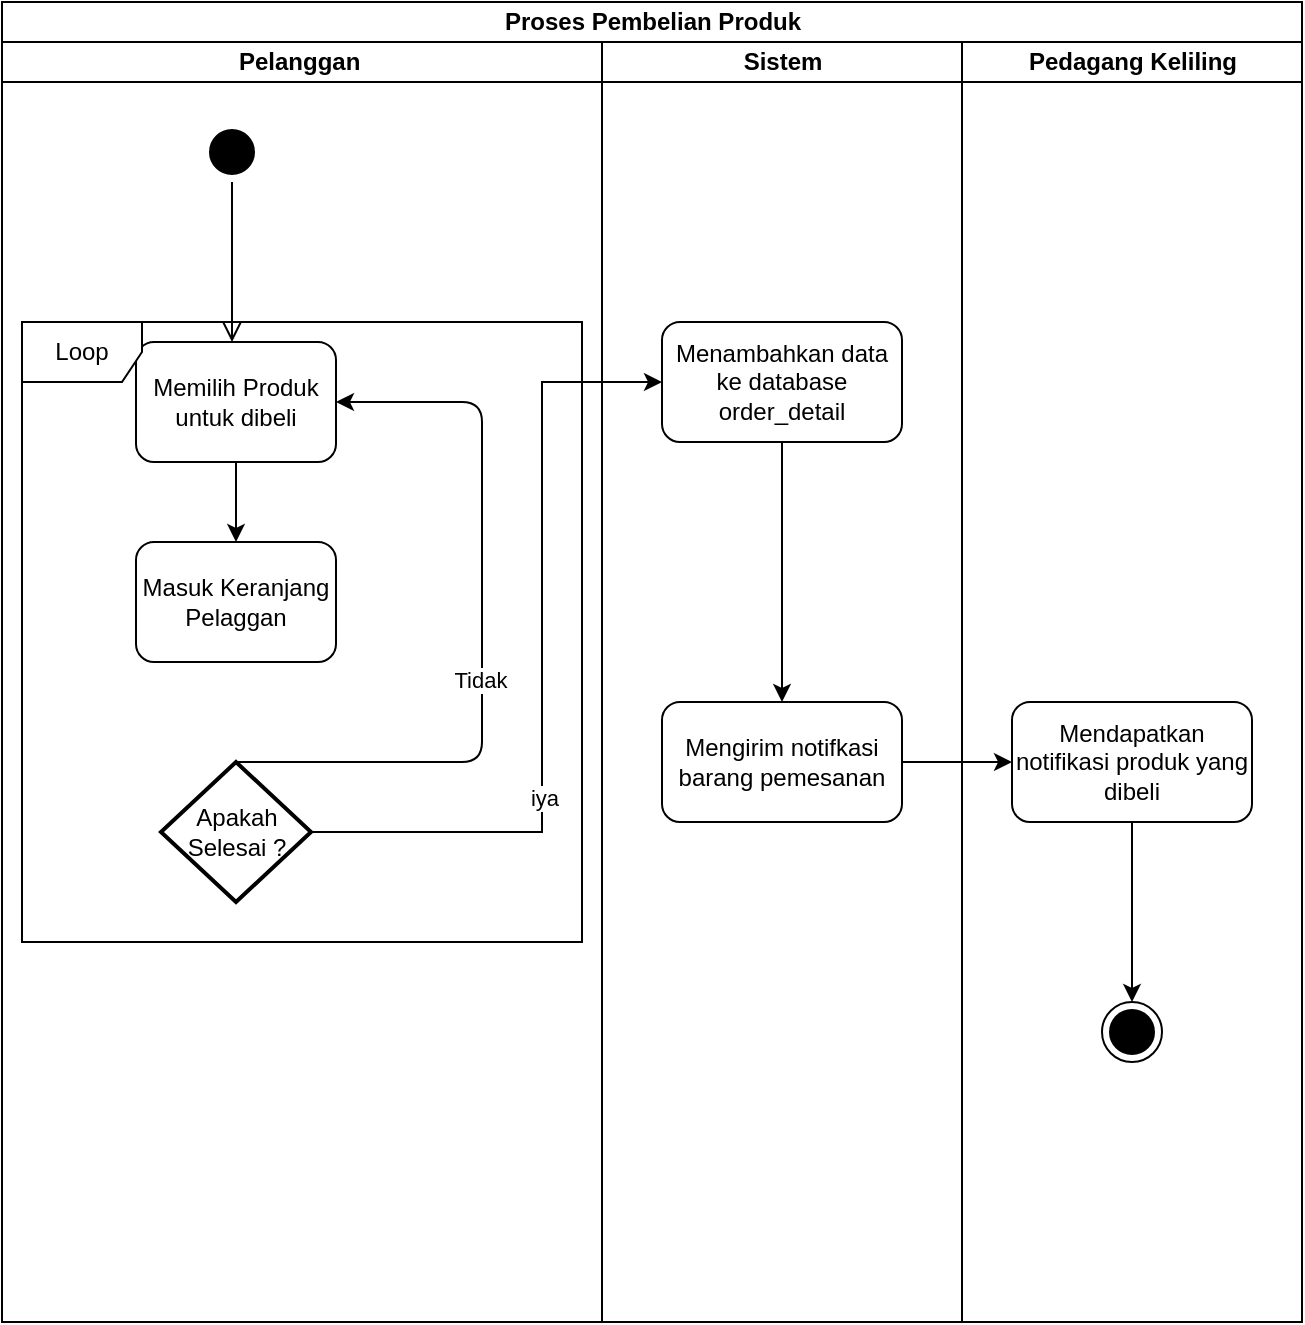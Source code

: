 <mxfile version="14.5.1" type="device"><diagram id="zseXvcFG9QlxfUkhK8MB" name="Page-1"><mxGraphModel dx="1038" dy="580" grid="1" gridSize="10" guides="1" tooltips="1" connect="1" arrows="1" fold="1" page="1" pageScale="1" pageWidth="827" pageHeight="1169" math="0" shadow="0"><root><mxCell id="0"/><mxCell id="1" parent="0"/><mxCell id="zyLkX27KhwJwNHFlDfn2-1" value="Proses Pembelian Produk" style="swimlane;html=1;childLayout=stackLayout;resizeParent=1;resizeParentMax=0;startSize=20;" vertex="1" parent="1"><mxGeometry x="90" y="40" width="650" height="660" as="geometry"/></mxCell><mxCell id="zyLkX27KhwJwNHFlDfn2-2" value="Pelanggan&amp;nbsp;" style="swimlane;html=1;startSize=20;" vertex="1" parent="zyLkX27KhwJwNHFlDfn2-1"><mxGeometry y="20" width="300" height="640" as="geometry"/></mxCell><mxCell id="zyLkX27KhwJwNHFlDfn2-6" value="" style="ellipse;html=1;shape=startState;fillColor=#000000;" vertex="1" parent="zyLkX27KhwJwNHFlDfn2-2"><mxGeometry x="100" y="40" width="30" height="30" as="geometry"/></mxCell><mxCell id="zyLkX27KhwJwNHFlDfn2-7" value="" style="edgeStyle=orthogonalEdgeStyle;html=1;verticalAlign=bottom;endArrow=open;endSize=8;" edge="1" source="zyLkX27KhwJwNHFlDfn2-6" parent="zyLkX27KhwJwNHFlDfn2-2"><mxGeometry relative="1" as="geometry"><mxPoint x="115" y="150" as="targetPoint"/></mxGeometry></mxCell><mxCell id="zyLkX27KhwJwNHFlDfn2-12" style="edgeStyle=orthogonalEdgeStyle;rounded=0;orthogonalLoop=1;jettySize=auto;html=1;strokeColor=#000000;" edge="1" parent="zyLkX27KhwJwNHFlDfn2-2" source="zyLkX27KhwJwNHFlDfn2-8" target="zyLkX27KhwJwNHFlDfn2-10"><mxGeometry relative="1" as="geometry"/></mxCell><mxCell id="zyLkX27KhwJwNHFlDfn2-8" value="Memilih Produk untuk dibeli" style="rounded=1;whiteSpace=wrap;html=1;strokeColor=#000000;" vertex="1" parent="zyLkX27KhwJwNHFlDfn2-2"><mxGeometry x="67" y="150" width="100" height="60" as="geometry"/></mxCell><mxCell id="zyLkX27KhwJwNHFlDfn2-10" value="Masuk Keranjang Pelaggan" style="rounded=1;whiteSpace=wrap;html=1;strokeColor=#000000;" vertex="1" parent="zyLkX27KhwJwNHFlDfn2-2"><mxGeometry x="67" y="250" width="100" height="60" as="geometry"/></mxCell><mxCell id="zyLkX27KhwJwNHFlDfn2-11" value="Apakah Selesai ?" style="strokeWidth=2;html=1;shape=mxgraph.flowchart.decision;whiteSpace=wrap;" vertex="1" parent="zyLkX27KhwJwNHFlDfn2-2"><mxGeometry x="79.5" y="360" width="75" height="70" as="geometry"/></mxCell><mxCell id="zyLkX27KhwJwNHFlDfn2-15" value="" style="edgeStyle=elbowEdgeStyle;elbow=horizontal;endArrow=classic;html=1;strokeColor=#000000;entryX=1;entryY=0.5;entryDx=0;entryDy=0;exitX=0.5;exitY=0;exitDx=0;exitDy=0;exitPerimeter=0;" edge="1" parent="zyLkX27KhwJwNHFlDfn2-2" source="zyLkX27KhwJwNHFlDfn2-11" target="zyLkX27KhwJwNHFlDfn2-8"><mxGeometry width="50" height="50" relative="1" as="geometry"><mxPoint x="154.5" y="390" as="sourcePoint"/><mxPoint x="155" y="475" as="targetPoint"/><Array as="points"><mxPoint x="240" y="280"/></Array></mxGeometry></mxCell><mxCell id="zyLkX27KhwJwNHFlDfn2-16" value="Tidak" style="edgeLabel;html=1;align=center;verticalAlign=middle;resizable=0;points=[];" vertex="1" connectable="0" parent="zyLkX27KhwJwNHFlDfn2-15"><mxGeometry x="-0.126" y="1" relative="1" as="geometry"><mxPoint as="offset"/></mxGeometry></mxCell><mxCell id="zyLkX27KhwJwNHFlDfn2-19" value="Loop" style="shape=umlFrame;whiteSpace=wrap;html=1;strokeColor=#000000;" vertex="1" parent="zyLkX27KhwJwNHFlDfn2-2"><mxGeometry x="10" y="140" width="280" height="310" as="geometry"/></mxCell><mxCell id="zyLkX27KhwJwNHFlDfn2-3" value="Sistem" style="swimlane;html=1;startSize=20;" vertex="1" parent="zyLkX27KhwJwNHFlDfn2-1"><mxGeometry x="300" y="20" width="180" height="640" as="geometry"/></mxCell><mxCell id="zyLkX27KhwJwNHFlDfn2-20" value="Menambahkan data ke database order_detail" style="rounded=1;whiteSpace=wrap;html=1;" vertex="1" parent="zyLkX27KhwJwNHFlDfn2-3"><mxGeometry x="30" y="140" width="120" height="60" as="geometry"/></mxCell><mxCell id="zyLkX27KhwJwNHFlDfn2-22" value="Mengirim notifkasi barang pemesanan" style="rounded=1;whiteSpace=wrap;html=1;" vertex="1" parent="zyLkX27KhwJwNHFlDfn2-3"><mxGeometry x="30" y="330" width="120" height="60" as="geometry"/></mxCell><mxCell id="zyLkX27KhwJwNHFlDfn2-4" value="Pedagang Keliling" style="swimlane;html=1;startSize=20;" vertex="1" parent="zyLkX27KhwJwNHFlDfn2-1"><mxGeometry x="480" y="20" width="170" height="640" as="geometry"/></mxCell><mxCell id="zyLkX27KhwJwNHFlDfn2-26" style="edgeStyle=orthogonalEdgeStyle;rounded=0;orthogonalLoop=1;jettySize=auto;html=1;entryX=0.5;entryY=0;entryDx=0;entryDy=0;strokeColor=#000000;" edge="1" parent="zyLkX27KhwJwNHFlDfn2-4" source="zyLkX27KhwJwNHFlDfn2-23" target="zyLkX27KhwJwNHFlDfn2-25"><mxGeometry relative="1" as="geometry"/></mxCell><mxCell id="zyLkX27KhwJwNHFlDfn2-23" value="Mendapatkan notifikasi produk yang dibeli" style="rounded=1;whiteSpace=wrap;html=1;" vertex="1" parent="zyLkX27KhwJwNHFlDfn2-4"><mxGeometry x="25" y="330" width="120" height="60" as="geometry"/></mxCell><mxCell id="zyLkX27KhwJwNHFlDfn2-25" value="" style="ellipse;html=1;shape=endState;fillColor=#000000;" vertex="1" parent="zyLkX27KhwJwNHFlDfn2-4"><mxGeometry x="70" y="480" width="30" height="30" as="geometry"/></mxCell><mxCell id="zyLkX27KhwJwNHFlDfn2-17" style="edgeStyle=orthogonalEdgeStyle;rounded=0;orthogonalLoop=1;jettySize=auto;html=1;strokeColor=#000000;entryX=0;entryY=0.5;entryDx=0;entryDy=0;" edge="1" parent="zyLkX27KhwJwNHFlDfn2-1" source="zyLkX27KhwJwNHFlDfn2-11" target="zyLkX27KhwJwNHFlDfn2-20"><mxGeometry relative="1" as="geometry"><mxPoint x="117" y="560" as="targetPoint"/><Array as="points"><mxPoint x="270" y="415"/><mxPoint x="270" y="190"/></Array></mxGeometry></mxCell><mxCell id="zyLkX27KhwJwNHFlDfn2-18" value="iya" style="edgeLabel;html=1;align=center;verticalAlign=middle;resizable=0;points=[];" vertex="1" connectable="0" parent="zyLkX27KhwJwNHFlDfn2-17"><mxGeometry x="-0.338" y="-1" relative="1" as="geometry"><mxPoint as="offset"/></mxGeometry></mxCell><mxCell id="zyLkX27KhwJwNHFlDfn2-24" style="edgeStyle=orthogonalEdgeStyle;rounded=0;orthogonalLoop=1;jettySize=auto;html=1;entryX=0;entryY=0.5;entryDx=0;entryDy=0;strokeColor=#000000;" edge="1" parent="zyLkX27KhwJwNHFlDfn2-1" source="zyLkX27KhwJwNHFlDfn2-22" target="zyLkX27KhwJwNHFlDfn2-23"><mxGeometry relative="1" as="geometry"/></mxCell><mxCell id="zyLkX27KhwJwNHFlDfn2-21" style="edgeStyle=orthogonalEdgeStyle;rounded=0;orthogonalLoop=1;jettySize=auto;html=1;strokeColor=#000000;" edge="1" parent="1" source="zyLkX27KhwJwNHFlDfn2-20"><mxGeometry relative="1" as="geometry"><mxPoint x="480" y="390" as="targetPoint"/></mxGeometry></mxCell></root></mxGraphModel></diagram></mxfile>